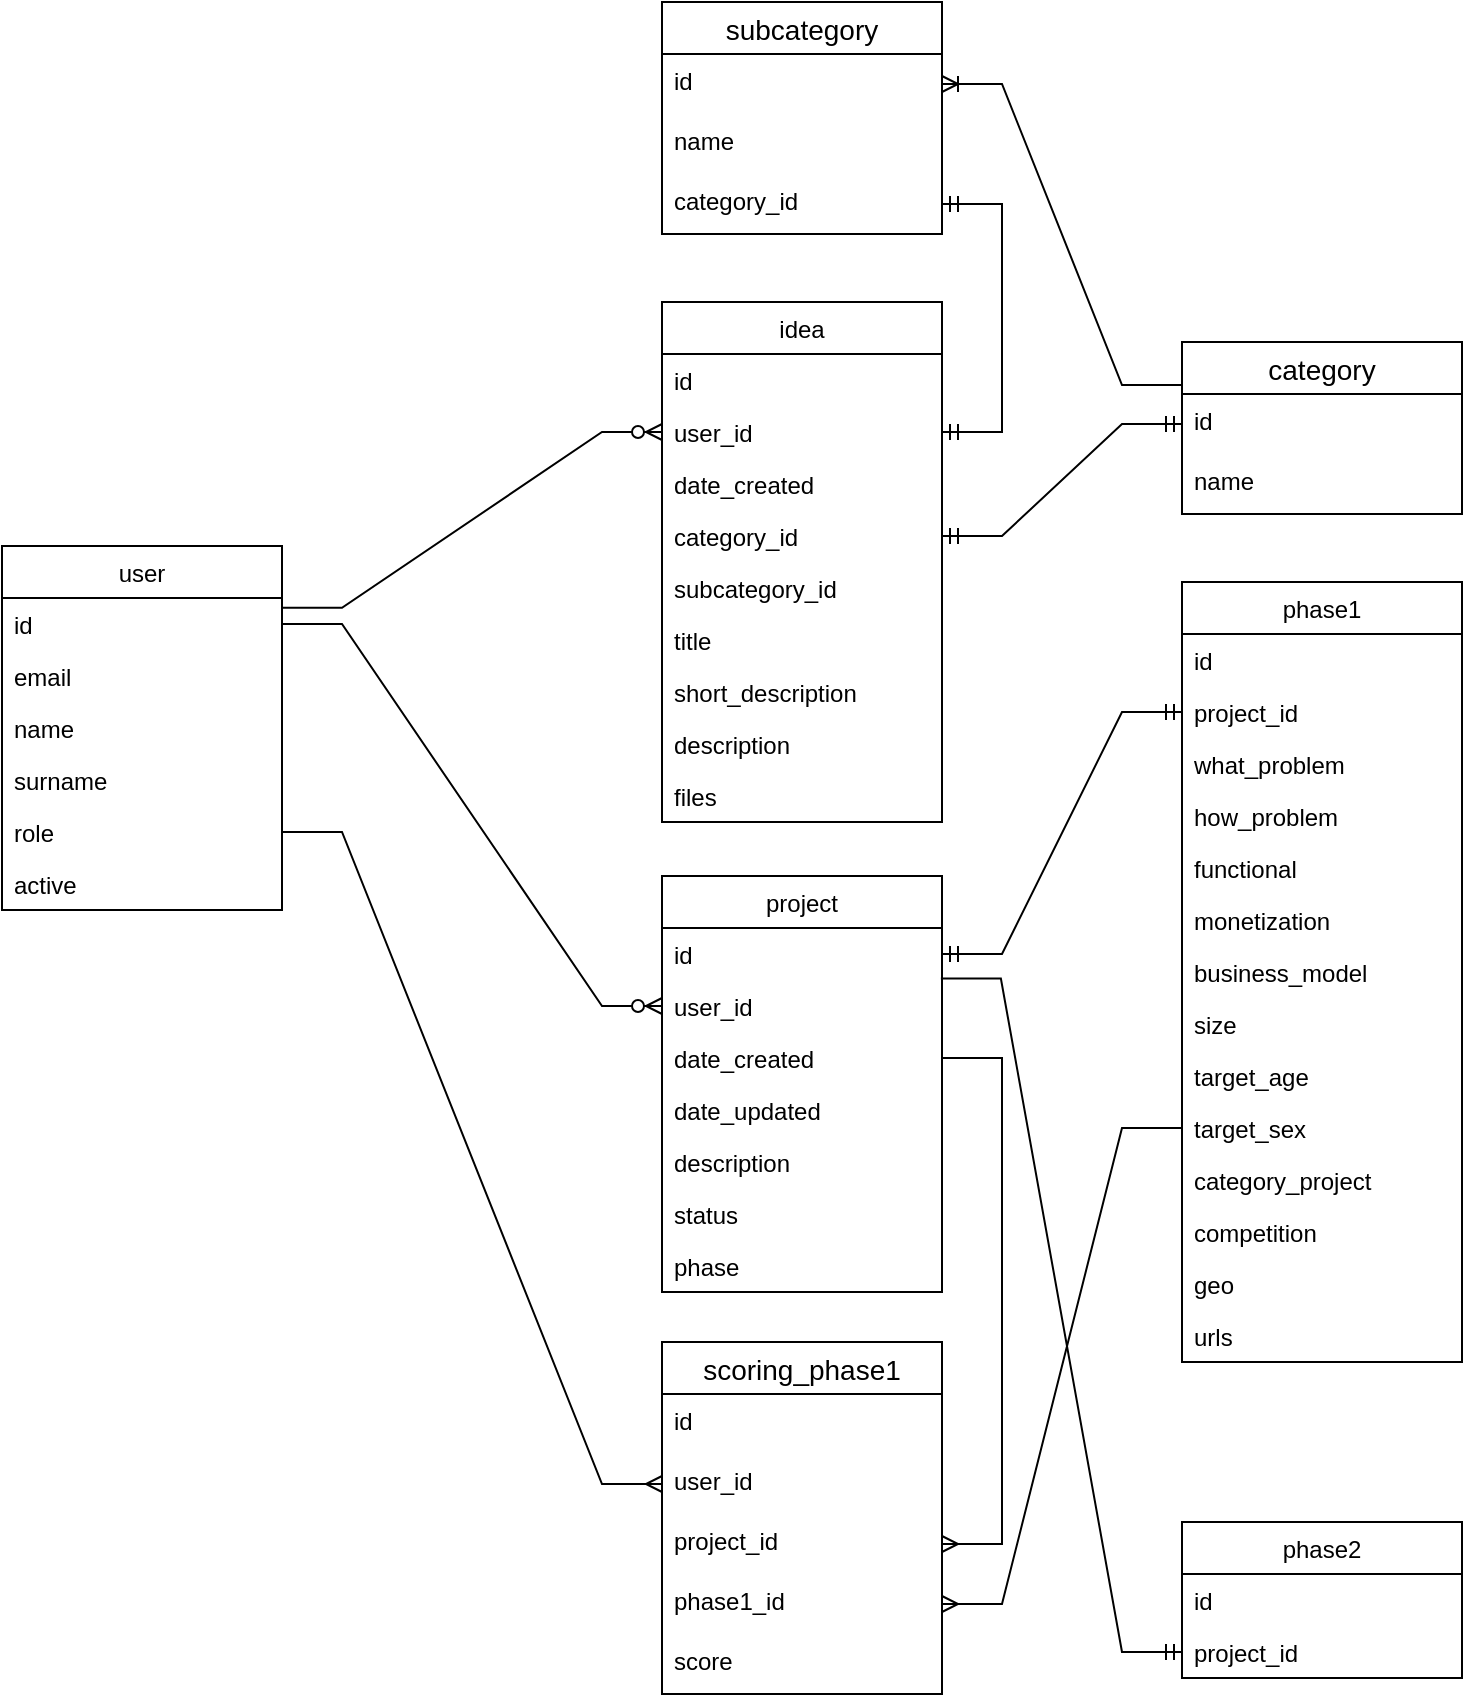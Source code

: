 <mxfile version="16.5.2" type="github">
  <diagram id="hWVYBPfHc0cNsVGmWsZn" name="Page-1">
    <mxGraphModel dx="860" dy="1727" grid="1" gridSize="10" guides="1" tooltips="1" connect="1" arrows="1" fold="1" page="1" pageScale="1" pageWidth="827" pageHeight="1169" math="0" shadow="0">
      <root>
        <mxCell id="0" />
        <mxCell id="1" parent="0" />
        <mxCell id="VwJRzFAZXsZiMkiJSRUb-1" value="user" style="swimlane;fontStyle=0;childLayout=stackLayout;horizontal=1;startSize=26;fillColor=none;horizontalStack=0;resizeParent=1;resizeParentMax=0;resizeLast=0;collapsible=1;marginBottom=0;" parent="1" vertex="1">
          <mxGeometry x="30" y="112" width="140" height="182" as="geometry" />
        </mxCell>
        <mxCell id="VwJRzFAZXsZiMkiJSRUb-2" value="id" style="text;strokeColor=none;fillColor=none;align=left;verticalAlign=top;spacingLeft=4;spacingRight=4;overflow=hidden;rotatable=0;points=[[0,0.5],[1,0.5]];portConstraint=eastwest;" parent="VwJRzFAZXsZiMkiJSRUb-1" vertex="1">
          <mxGeometry y="26" width="140" height="26" as="geometry" />
        </mxCell>
        <mxCell id="VwJRzFAZXsZiMkiJSRUb-3" value="email" style="text;strokeColor=none;fillColor=none;align=left;verticalAlign=top;spacingLeft=4;spacingRight=4;overflow=hidden;rotatable=0;points=[[0,0.5],[1,0.5]];portConstraint=eastwest;" parent="VwJRzFAZXsZiMkiJSRUb-1" vertex="1">
          <mxGeometry y="52" width="140" height="26" as="geometry" />
        </mxCell>
        <mxCell id="VwJRzFAZXsZiMkiJSRUb-4" value="name" style="text;strokeColor=none;fillColor=none;align=left;verticalAlign=top;spacingLeft=4;spacingRight=4;overflow=hidden;rotatable=0;points=[[0,0.5],[1,0.5]];portConstraint=eastwest;" parent="VwJRzFAZXsZiMkiJSRUb-1" vertex="1">
          <mxGeometry y="78" width="140" height="26" as="geometry" />
        </mxCell>
        <mxCell id="VwJRzFAZXsZiMkiJSRUb-5" value="surname" style="text;strokeColor=none;fillColor=none;align=left;verticalAlign=top;spacingLeft=4;spacingRight=4;overflow=hidden;rotatable=0;points=[[0,0.5],[1,0.5]];portConstraint=eastwest;" parent="VwJRzFAZXsZiMkiJSRUb-1" vertex="1">
          <mxGeometry y="104" width="140" height="26" as="geometry" />
        </mxCell>
        <mxCell id="VwJRzFAZXsZiMkiJSRUb-6" value="role" style="text;strokeColor=none;fillColor=none;align=left;verticalAlign=top;spacingLeft=4;spacingRight=4;overflow=hidden;rotatable=0;points=[[0,0.5],[1,0.5]];portConstraint=eastwest;" parent="VwJRzFAZXsZiMkiJSRUb-1" vertex="1">
          <mxGeometry y="130" width="140" height="26" as="geometry" />
        </mxCell>
        <mxCell id="VwJRzFAZXsZiMkiJSRUb-76" value="active" style="text;strokeColor=none;fillColor=none;align=left;verticalAlign=top;spacingLeft=4;spacingRight=4;overflow=hidden;rotatable=0;points=[[0,0.5],[1,0.5]];portConstraint=eastwest;" parent="VwJRzFAZXsZiMkiJSRUb-1" vertex="1">
          <mxGeometry y="156" width="140" height="26" as="geometry" />
        </mxCell>
        <mxCell id="VwJRzFAZXsZiMkiJSRUb-7" value="idea" style="swimlane;fontStyle=0;childLayout=stackLayout;horizontal=1;startSize=26;fillColor=none;horizontalStack=0;resizeParent=1;resizeParentMax=0;resizeLast=0;collapsible=1;marginBottom=0;" parent="1" vertex="1">
          <mxGeometry x="360" y="-10" width="140" height="260" as="geometry">
            <mxRectangle x="330" y="410" width="60" height="26" as="alternateBounds" />
          </mxGeometry>
        </mxCell>
        <mxCell id="VwJRzFAZXsZiMkiJSRUb-8" value="id" style="text;strokeColor=none;fillColor=none;align=left;verticalAlign=top;spacingLeft=4;spacingRight=4;overflow=hidden;rotatable=0;points=[[0,0.5],[1,0.5]];portConstraint=eastwest;" parent="VwJRzFAZXsZiMkiJSRUb-7" vertex="1">
          <mxGeometry y="26" width="140" height="26" as="geometry" />
        </mxCell>
        <mxCell id="VwJRzFAZXsZiMkiJSRUb-19" value="user_id" style="text;strokeColor=none;fillColor=none;align=left;verticalAlign=top;spacingLeft=4;spacingRight=4;overflow=hidden;rotatable=0;points=[[0,0.5],[1,0.5]];portConstraint=eastwest;" parent="VwJRzFAZXsZiMkiJSRUb-7" vertex="1">
          <mxGeometry y="52" width="140" height="26" as="geometry" />
        </mxCell>
        <mxCell id="VwJRzFAZXsZiMkiJSRUb-10" value="date_created" style="text;strokeColor=none;fillColor=none;align=left;verticalAlign=top;spacingLeft=4;spacingRight=4;overflow=hidden;rotatable=0;points=[[0,0.5],[1,0.5]];portConstraint=eastwest;" parent="VwJRzFAZXsZiMkiJSRUb-7" vertex="1">
          <mxGeometry y="78" width="140" height="26" as="geometry" />
        </mxCell>
        <mxCell id="VwJRzFAZXsZiMkiJSRUb-17" value="category_id" style="text;strokeColor=none;fillColor=none;align=left;verticalAlign=top;spacingLeft=4;spacingRight=4;overflow=hidden;rotatable=0;points=[[0,0.5],[1,0.5]];portConstraint=eastwest;" parent="VwJRzFAZXsZiMkiJSRUb-7" vertex="1">
          <mxGeometry y="104" width="140" height="26" as="geometry" />
        </mxCell>
        <mxCell id="VwJRzFAZXsZiMkiJSRUb-18" value="subcategory_id" style="text;strokeColor=none;fillColor=none;align=left;verticalAlign=top;spacingLeft=4;spacingRight=4;overflow=hidden;rotatable=0;points=[[0,0.5],[1,0.5]];portConstraint=eastwest;" parent="VwJRzFAZXsZiMkiJSRUb-7" vertex="1">
          <mxGeometry y="130" width="140" height="26" as="geometry" />
        </mxCell>
        <mxCell id="VwJRzFAZXsZiMkiJSRUb-9" value="title" style="text;strokeColor=none;fillColor=none;align=left;verticalAlign=top;spacingLeft=4;spacingRight=4;overflow=hidden;rotatable=0;points=[[0,0.5],[1,0.5]];portConstraint=eastwest;" parent="VwJRzFAZXsZiMkiJSRUb-7" vertex="1">
          <mxGeometry y="156" width="140" height="26" as="geometry" />
        </mxCell>
        <mxCell id="VwJRzFAZXsZiMkiJSRUb-26" value="short_description" style="text;strokeColor=none;fillColor=none;align=left;verticalAlign=top;spacingLeft=4;spacingRight=4;overflow=hidden;rotatable=0;points=[[0,0.5],[1,0.5]];portConstraint=eastwest;" parent="VwJRzFAZXsZiMkiJSRUb-7" vertex="1">
          <mxGeometry y="182" width="140" height="26" as="geometry" />
        </mxCell>
        <mxCell id="VwJRzFAZXsZiMkiJSRUb-20" value="description" style="text;strokeColor=none;fillColor=none;align=left;verticalAlign=top;spacingLeft=4;spacingRight=4;overflow=hidden;rotatable=0;points=[[0,0.5],[1,0.5]];portConstraint=eastwest;" parent="VwJRzFAZXsZiMkiJSRUb-7" vertex="1">
          <mxGeometry y="208" width="140" height="26" as="geometry" />
        </mxCell>
        <mxCell id="VwJRzFAZXsZiMkiJSRUb-21" value="files" style="text;strokeColor=none;fillColor=none;align=left;verticalAlign=top;spacingLeft=4;spacingRight=4;overflow=hidden;rotatable=0;points=[[0,0.5],[1,0.5]];portConstraint=eastwest;" parent="VwJRzFAZXsZiMkiJSRUb-7" vertex="1">
          <mxGeometry y="234" width="140" height="26" as="geometry" />
        </mxCell>
        <mxCell id="VwJRzFAZXsZiMkiJSRUb-11" value="project" style="swimlane;fontStyle=0;childLayout=stackLayout;horizontal=1;startSize=26;fillColor=none;horizontalStack=0;resizeParent=1;resizeParentMax=0;resizeLast=0;collapsible=1;marginBottom=0;" parent="1" vertex="1">
          <mxGeometry x="360" y="277" width="140" height="208" as="geometry">
            <mxRectangle x="310" y="138" width="70" height="26" as="alternateBounds" />
          </mxGeometry>
        </mxCell>
        <mxCell id="VwJRzFAZXsZiMkiJSRUb-12" value="id" style="text;strokeColor=none;fillColor=none;align=left;verticalAlign=top;spacingLeft=4;spacingRight=4;overflow=hidden;rotatable=0;points=[[0,0.5],[1,0.5]];portConstraint=eastwest;" parent="VwJRzFAZXsZiMkiJSRUb-11" vertex="1">
          <mxGeometry y="26" width="140" height="26" as="geometry" />
        </mxCell>
        <mxCell id="VwJRzFAZXsZiMkiJSRUb-13" value="user_id" style="text;strokeColor=none;fillColor=none;align=left;verticalAlign=top;spacingLeft=4;spacingRight=4;overflow=hidden;rotatable=0;points=[[0,0.5],[1,0.5]];portConstraint=eastwest;" parent="VwJRzFAZXsZiMkiJSRUb-11" vertex="1">
          <mxGeometry y="52" width="140" height="26" as="geometry" />
        </mxCell>
        <mxCell id="VwJRzFAZXsZiMkiJSRUb-14" value="date_created" style="text;strokeColor=none;fillColor=none;align=left;verticalAlign=top;spacingLeft=4;spacingRight=4;overflow=hidden;rotatable=0;points=[[0,0.5],[1,0.5]];portConstraint=eastwest;" parent="VwJRzFAZXsZiMkiJSRUb-11" vertex="1">
          <mxGeometry y="78" width="140" height="26" as="geometry" />
        </mxCell>
        <mxCell id="VwJRzFAZXsZiMkiJSRUb-29" value="date_updated" style="text;strokeColor=none;fillColor=none;align=left;verticalAlign=top;spacingLeft=4;spacingRight=4;overflow=hidden;rotatable=0;points=[[0,0.5],[1,0.5]];portConstraint=eastwest;" parent="VwJRzFAZXsZiMkiJSRUb-11" vertex="1">
          <mxGeometry y="104" width="140" height="26" as="geometry" />
        </mxCell>
        <mxCell id="VwJRzFAZXsZiMkiJSRUb-30" value="description" style="text;strokeColor=none;fillColor=none;align=left;verticalAlign=top;spacingLeft=4;spacingRight=4;overflow=hidden;rotatable=0;points=[[0,0.5],[1,0.5]];portConstraint=eastwest;" parent="VwJRzFAZXsZiMkiJSRUb-11" vertex="1">
          <mxGeometry y="130" width="140" height="26" as="geometry" />
        </mxCell>
        <mxCell id="VwJRzFAZXsZiMkiJSRUb-28" value="status" style="text;strokeColor=none;fillColor=none;align=left;verticalAlign=top;spacingLeft=4;spacingRight=4;overflow=hidden;rotatable=0;points=[[0,0.5],[1,0.5]];portConstraint=eastwest;" parent="VwJRzFAZXsZiMkiJSRUb-11" vertex="1">
          <mxGeometry y="156" width="140" height="26" as="geometry" />
        </mxCell>
        <mxCell id="VwJRzFAZXsZiMkiJSRUb-48" value="phase" style="text;strokeColor=none;fillColor=none;align=left;verticalAlign=top;spacingLeft=4;spacingRight=4;overflow=hidden;rotatable=0;points=[[0,0.5],[1,0.5]];portConstraint=eastwest;" parent="VwJRzFAZXsZiMkiJSRUb-11" vertex="1">
          <mxGeometry y="182" width="140" height="26" as="geometry" />
        </mxCell>
        <mxCell id="VwJRzFAZXsZiMkiJSRUb-36" value="phase1" style="swimlane;fontStyle=0;childLayout=stackLayout;horizontal=1;startSize=26;fillColor=none;horizontalStack=0;resizeParent=1;resizeParentMax=0;resizeLast=0;collapsible=1;marginBottom=0;" parent="1" vertex="1">
          <mxGeometry x="620" y="130" width="140" height="390" as="geometry">
            <mxRectangle x="540" y="130" width="70" height="26" as="alternateBounds" />
          </mxGeometry>
        </mxCell>
        <mxCell id="VwJRzFAZXsZiMkiJSRUb-37" value="id" style="text;strokeColor=none;fillColor=none;align=left;verticalAlign=top;spacingLeft=4;spacingRight=4;overflow=hidden;rotatable=0;points=[[0,0.5],[1,0.5]];portConstraint=eastwest;" parent="VwJRzFAZXsZiMkiJSRUb-36" vertex="1">
          <mxGeometry y="26" width="140" height="26" as="geometry" />
        </mxCell>
        <mxCell id="VwJRzFAZXsZiMkiJSRUb-38" value="project_id" style="text;strokeColor=none;fillColor=none;align=left;verticalAlign=top;spacingLeft=4;spacingRight=4;overflow=hidden;rotatable=0;points=[[0,0.5],[1,0.5]];portConstraint=eastwest;" parent="VwJRzFAZXsZiMkiJSRUb-36" vertex="1">
          <mxGeometry y="52" width="140" height="26" as="geometry" />
        </mxCell>
        <mxCell id="VwJRzFAZXsZiMkiJSRUb-31" value="what_problem" style="text;strokeColor=none;fillColor=none;align=left;verticalAlign=top;spacingLeft=4;spacingRight=4;overflow=hidden;rotatable=0;points=[[0,0.5],[1,0.5]];portConstraint=eastwest;" parent="VwJRzFAZXsZiMkiJSRUb-36" vertex="1">
          <mxGeometry y="78" width="140" height="26" as="geometry" />
        </mxCell>
        <mxCell id="VwJRzFAZXsZiMkiJSRUb-32" value="how_problem" style="text;strokeColor=none;fillColor=none;align=left;verticalAlign=top;spacingLeft=4;spacingRight=4;overflow=hidden;rotatable=0;points=[[0,0.5],[1,0.5]];portConstraint=eastwest;" parent="VwJRzFAZXsZiMkiJSRUb-36" vertex="1">
          <mxGeometry y="104" width="140" height="26" as="geometry" />
        </mxCell>
        <mxCell id="VwJRzFAZXsZiMkiJSRUb-33" value="functional" style="text;strokeColor=none;fillColor=none;align=left;verticalAlign=top;spacingLeft=4;spacingRight=4;overflow=hidden;rotatable=0;points=[[0,0.5],[1,0.5]];portConstraint=eastwest;" parent="VwJRzFAZXsZiMkiJSRUb-36" vertex="1">
          <mxGeometry y="130" width="140" height="26" as="geometry" />
        </mxCell>
        <mxCell id="VwJRzFAZXsZiMkiJSRUb-35" value="monetization" style="text;strokeColor=none;fillColor=none;align=left;verticalAlign=top;spacingLeft=4;spacingRight=4;overflow=hidden;rotatable=0;points=[[0,0.5],[1,0.5]];portConstraint=eastwest;" parent="VwJRzFAZXsZiMkiJSRUb-36" vertex="1">
          <mxGeometry y="156" width="140" height="26" as="geometry" />
        </mxCell>
        <mxCell id="VwJRzFAZXsZiMkiJSRUb-34" value="business_model" style="text;strokeColor=none;fillColor=none;align=left;verticalAlign=top;spacingLeft=4;spacingRight=4;overflow=hidden;rotatable=0;points=[[0,0.5],[1,0.5]];portConstraint=eastwest;" parent="VwJRzFAZXsZiMkiJSRUb-36" vertex="1">
          <mxGeometry y="182" width="140" height="26" as="geometry" />
        </mxCell>
        <mxCell id="VwJRzFAZXsZiMkiJSRUb-40" value="size" style="text;strokeColor=none;fillColor=none;align=left;verticalAlign=top;spacingLeft=4;spacingRight=4;overflow=hidden;rotatable=0;points=[[0,0.5],[1,0.5]];portConstraint=eastwest;" parent="VwJRzFAZXsZiMkiJSRUb-36" vertex="1">
          <mxGeometry y="208" width="140" height="26" as="geometry" />
        </mxCell>
        <mxCell id="VwJRzFAZXsZiMkiJSRUb-41" value="target_age" style="text;strokeColor=none;fillColor=none;align=left;verticalAlign=top;spacingLeft=4;spacingRight=4;overflow=hidden;rotatable=0;points=[[0,0.5],[1,0.5]];portConstraint=eastwest;" parent="VwJRzFAZXsZiMkiJSRUb-36" vertex="1">
          <mxGeometry y="234" width="140" height="26" as="geometry" />
        </mxCell>
        <mxCell id="VwJRzFAZXsZiMkiJSRUb-42" value="target_sex" style="text;strokeColor=none;fillColor=none;align=left;verticalAlign=top;spacingLeft=4;spacingRight=4;overflow=hidden;rotatable=0;points=[[0,0.5],[1,0.5]];portConstraint=eastwest;" parent="VwJRzFAZXsZiMkiJSRUb-36" vertex="1">
          <mxGeometry y="260" width="140" height="26" as="geometry" />
        </mxCell>
        <mxCell id="VwJRzFAZXsZiMkiJSRUb-44" value="category_project" style="text;strokeColor=none;fillColor=none;align=left;verticalAlign=top;spacingLeft=4;spacingRight=4;overflow=hidden;rotatable=0;points=[[0,0.5],[1,0.5]];portConstraint=eastwest;" parent="VwJRzFAZXsZiMkiJSRUb-36" vertex="1">
          <mxGeometry y="286" width="140" height="26" as="geometry" />
        </mxCell>
        <mxCell id="VwJRzFAZXsZiMkiJSRUb-45" value="competition" style="text;strokeColor=none;fillColor=none;align=left;verticalAlign=top;spacingLeft=4;spacingRight=4;overflow=hidden;rotatable=0;points=[[0,0.5],[1,0.5]];portConstraint=eastwest;" parent="VwJRzFAZXsZiMkiJSRUb-36" vertex="1">
          <mxGeometry y="312" width="140" height="26" as="geometry" />
        </mxCell>
        <mxCell id="VwJRzFAZXsZiMkiJSRUb-46" value="geo" style="text;strokeColor=none;fillColor=none;align=left;verticalAlign=top;spacingLeft=4;spacingRight=4;overflow=hidden;rotatable=0;points=[[0,0.5],[1,0.5]];portConstraint=eastwest;" parent="VwJRzFAZXsZiMkiJSRUb-36" vertex="1">
          <mxGeometry y="338" width="140" height="26" as="geometry" />
        </mxCell>
        <mxCell id="VwJRzFAZXsZiMkiJSRUb-47" value="urls" style="text;strokeColor=none;fillColor=none;align=left;verticalAlign=top;spacingLeft=4;spacingRight=4;overflow=hidden;rotatable=0;points=[[0,0.5],[1,0.5]];portConstraint=eastwest;" parent="VwJRzFAZXsZiMkiJSRUb-36" vertex="1">
          <mxGeometry y="364" width="140" height="26" as="geometry" />
        </mxCell>
        <mxCell id="VwJRzFAZXsZiMkiJSRUb-51" value="" style="edgeStyle=entityRelationEdgeStyle;fontSize=12;html=1;endArrow=ERzeroToMany;endFill=1;rounded=0;entryX=0;entryY=0.5;entryDx=0;entryDy=0;exitX=1;exitY=0.5;exitDx=0;exitDy=0;" parent="1" source="VwJRzFAZXsZiMkiJSRUb-2" target="VwJRzFAZXsZiMkiJSRUb-13" edge="1">
          <mxGeometry width="100" height="100" relative="1" as="geometry">
            <mxPoint x="180" y="148.182" as="sourcePoint" />
            <mxPoint x="160" y="260" as="targetPoint" />
          </mxGeometry>
        </mxCell>
        <mxCell id="VwJRzFAZXsZiMkiJSRUb-52" value="" style="edgeStyle=entityRelationEdgeStyle;fontSize=12;html=1;endArrow=ERzeroToMany;endFill=1;rounded=0;exitX=1;exitY=0.189;exitDx=0;exitDy=0;exitPerimeter=0;entryX=0;entryY=0.5;entryDx=0;entryDy=0;" parent="1" source="VwJRzFAZXsZiMkiJSRUb-2" target="VwJRzFAZXsZiMkiJSRUb-19" edge="1">
          <mxGeometry width="100" height="100" relative="1" as="geometry">
            <mxPoint x="170" y="170" as="sourcePoint" />
            <mxPoint x="270" y="70" as="targetPoint" />
          </mxGeometry>
        </mxCell>
        <mxCell id="VwJRzFAZXsZiMkiJSRUb-54" value="" style="edgeStyle=entityRelationEdgeStyle;fontSize=12;html=1;endArrow=ERmandOne;startArrow=ERmandOne;rounded=0;exitX=1;exitY=0.5;exitDx=0;exitDy=0;entryX=0;entryY=0.5;entryDx=0;entryDy=0;" parent="1" source="VwJRzFAZXsZiMkiJSRUb-12" target="VwJRzFAZXsZiMkiJSRUb-38" edge="1">
          <mxGeometry width="100" height="100" relative="1" as="geometry">
            <mxPoint x="430" y="450" as="sourcePoint" />
            <mxPoint x="530" y="350" as="targetPoint" />
          </mxGeometry>
        </mxCell>
        <mxCell id="VwJRzFAZXsZiMkiJSRUb-55" value="phase2" style="swimlane;fontStyle=0;childLayout=stackLayout;horizontal=1;startSize=26;fillColor=none;horizontalStack=0;resizeParent=1;resizeParentMax=0;resizeLast=0;collapsible=1;marginBottom=0;" parent="1" vertex="1">
          <mxGeometry x="620" y="600" width="140" height="78" as="geometry">
            <mxRectangle x="450" y="450" width="70" height="26" as="alternateBounds" />
          </mxGeometry>
        </mxCell>
        <mxCell id="VwJRzFAZXsZiMkiJSRUb-56" value="id" style="text;strokeColor=none;fillColor=none;align=left;verticalAlign=top;spacingLeft=4;spacingRight=4;overflow=hidden;rotatable=0;points=[[0,0.5],[1,0.5]];portConstraint=eastwest;" parent="VwJRzFAZXsZiMkiJSRUb-55" vertex="1">
          <mxGeometry y="26" width="140" height="26" as="geometry" />
        </mxCell>
        <mxCell id="VwJRzFAZXsZiMkiJSRUb-57" value="project_id" style="text;strokeColor=none;fillColor=none;align=left;verticalAlign=top;spacingLeft=4;spacingRight=4;overflow=hidden;rotatable=0;points=[[0,0.5],[1,0.5]];portConstraint=eastwest;" parent="VwJRzFAZXsZiMkiJSRUb-55" vertex="1">
          <mxGeometry y="52" width="140" height="26" as="geometry" />
        </mxCell>
        <mxCell id="VwJRzFAZXsZiMkiJSRUb-77" value="" style="edgeStyle=entityRelationEdgeStyle;fontSize=12;html=1;endArrow=ERmandOne;rounded=0;exitX=0.996;exitY=-0.029;exitDx=0;exitDy=0;exitPerimeter=0;entryX=0;entryY=0.5;entryDx=0;entryDy=0;" parent="1" source="VwJRzFAZXsZiMkiJSRUb-13" target="VwJRzFAZXsZiMkiJSRUb-57" edge="1">
          <mxGeometry width="100" height="100" relative="1" as="geometry">
            <mxPoint x="270" y="750" as="sourcePoint" />
            <mxPoint x="370" y="650" as="targetPoint" />
          </mxGeometry>
        </mxCell>
        <mxCell id="VwJRzFAZXsZiMkiJSRUb-78" value="category" style="swimlane;fontStyle=0;childLayout=stackLayout;horizontal=1;startSize=26;horizontalStack=0;resizeParent=1;resizeParentMax=0;resizeLast=0;collapsible=1;marginBottom=0;align=center;fontSize=14;" parent="1" vertex="1">
          <mxGeometry x="620" y="10" width="140" height="86" as="geometry" />
        </mxCell>
        <mxCell id="VwJRzFAZXsZiMkiJSRUb-79" value="id" style="text;strokeColor=none;fillColor=none;spacingLeft=4;spacingRight=4;overflow=hidden;rotatable=0;points=[[0,0.5],[1,0.5]];portConstraint=eastwest;fontSize=12;" parent="VwJRzFAZXsZiMkiJSRUb-78" vertex="1">
          <mxGeometry y="26" width="140" height="30" as="geometry" />
        </mxCell>
        <mxCell id="VwJRzFAZXsZiMkiJSRUb-80" value="name" style="text;strokeColor=none;fillColor=none;spacingLeft=4;spacingRight=4;overflow=hidden;rotatable=0;points=[[0,0.5],[1,0.5]];portConstraint=eastwest;fontSize=12;" parent="VwJRzFAZXsZiMkiJSRUb-78" vertex="1">
          <mxGeometry y="56" width="140" height="30" as="geometry" />
        </mxCell>
        <mxCell id="VwJRzFAZXsZiMkiJSRUb-82" value="subcategory" style="swimlane;fontStyle=0;childLayout=stackLayout;horizontal=1;startSize=26;horizontalStack=0;resizeParent=1;resizeParentMax=0;resizeLast=0;collapsible=1;marginBottom=0;align=center;fontSize=14;" parent="1" vertex="1">
          <mxGeometry x="360" y="-160" width="140" height="116" as="geometry" />
        </mxCell>
        <mxCell id="VwJRzFAZXsZiMkiJSRUb-83" value="id" style="text;strokeColor=none;fillColor=none;spacingLeft=4;spacingRight=4;overflow=hidden;rotatable=0;points=[[0,0.5],[1,0.5]];portConstraint=eastwest;fontSize=12;" parent="VwJRzFAZXsZiMkiJSRUb-82" vertex="1">
          <mxGeometry y="26" width="140" height="30" as="geometry" />
        </mxCell>
        <mxCell id="VwJRzFAZXsZiMkiJSRUb-84" value="name" style="text;strokeColor=none;fillColor=none;spacingLeft=4;spacingRight=4;overflow=hidden;rotatable=0;points=[[0,0.5],[1,0.5]];portConstraint=eastwest;fontSize=12;" parent="VwJRzFAZXsZiMkiJSRUb-82" vertex="1">
          <mxGeometry y="56" width="140" height="30" as="geometry" />
        </mxCell>
        <mxCell id="VwJRzFAZXsZiMkiJSRUb-85" value="category_id" style="text;strokeColor=none;fillColor=none;spacingLeft=4;spacingRight=4;overflow=hidden;rotatable=0;points=[[0,0.5],[1,0.5]];portConstraint=eastwest;fontSize=12;" parent="VwJRzFAZXsZiMkiJSRUb-82" vertex="1">
          <mxGeometry y="86" width="140" height="30" as="geometry" />
        </mxCell>
        <mxCell id="VwJRzFAZXsZiMkiJSRUb-87" value="" style="edgeStyle=entityRelationEdgeStyle;fontSize=12;html=1;endArrow=ERmandOne;startArrow=ERmandOne;rounded=0;entryX=0;entryY=0.5;entryDx=0;entryDy=0;exitX=1;exitY=0.5;exitDx=0;exitDy=0;" parent="1" target="VwJRzFAZXsZiMkiJSRUb-79" edge="1" source="VwJRzFAZXsZiMkiJSRUb-17">
          <mxGeometry width="100" height="100" relative="1" as="geometry">
            <mxPoint x="420" y="250" as="sourcePoint" />
            <mxPoint x="440" y="-110" as="targetPoint" />
          </mxGeometry>
        </mxCell>
        <mxCell id="VwJRzFAZXsZiMkiJSRUb-88" value="" style="edgeStyle=entityRelationEdgeStyle;fontSize=12;html=1;endArrow=ERmandOne;startArrow=ERmandOne;rounded=0;exitX=1;exitY=0.5;exitDx=0;exitDy=0;entryX=1;entryY=0.5;entryDx=0;entryDy=0;" parent="1" source="VwJRzFAZXsZiMkiJSRUb-19" target="VwJRzFAZXsZiMkiJSRUb-85" edge="1">
          <mxGeometry width="100" height="100" relative="1" as="geometry">
            <mxPoint x="430" y="290" as="sourcePoint" />
            <mxPoint x="530" y="190" as="targetPoint" />
          </mxGeometry>
        </mxCell>
        <mxCell id="VwJRzFAZXsZiMkiJSRUb-89" value="" style="edgeStyle=entityRelationEdgeStyle;fontSize=12;html=1;endArrow=ERoneToMany;rounded=0;exitX=0;exitY=0.25;exitDx=0;exitDy=0;entryX=1;entryY=0.5;entryDx=0;entryDy=0;" parent="1" source="VwJRzFAZXsZiMkiJSRUb-78" target="VwJRzFAZXsZiMkiJSRUb-83" edge="1">
          <mxGeometry width="100" height="100" relative="1" as="geometry">
            <mxPoint x="570" y="-30" as="sourcePoint" />
            <mxPoint x="670" y="-130" as="targetPoint" />
          </mxGeometry>
        </mxCell>
        <mxCell id="VwJRzFAZXsZiMkiJSRUb-98" value="scoring_phase1" style="swimlane;fontStyle=0;childLayout=stackLayout;horizontal=1;startSize=26;horizontalStack=0;resizeParent=1;resizeParentMax=0;resizeLast=0;collapsible=1;marginBottom=0;align=center;fontSize=14;" parent="1" vertex="1">
          <mxGeometry x="360" y="510" width="140" height="176" as="geometry" />
        </mxCell>
        <mxCell id="VwJRzFAZXsZiMkiJSRUb-99" value="id" style="text;strokeColor=none;fillColor=none;spacingLeft=4;spacingRight=4;overflow=hidden;rotatable=0;points=[[0,0.5],[1,0.5]];portConstraint=eastwest;fontSize=12;" parent="VwJRzFAZXsZiMkiJSRUb-98" vertex="1">
          <mxGeometry y="26" width="140" height="30" as="geometry" />
        </mxCell>
        <mxCell id="VwJRzFAZXsZiMkiJSRUb-100" value="user_id" style="text;strokeColor=none;fillColor=none;spacingLeft=4;spacingRight=4;overflow=hidden;rotatable=0;points=[[0,0.5],[1,0.5]];portConstraint=eastwest;fontSize=12;" parent="VwJRzFAZXsZiMkiJSRUb-98" vertex="1">
          <mxGeometry y="56" width="140" height="30" as="geometry" />
        </mxCell>
        <mxCell id="EXWoEiJFqFKQGypmPhs8-5" value="project_id" style="text;strokeColor=none;fillColor=none;spacingLeft=4;spacingRight=4;overflow=hidden;rotatable=0;points=[[0,0.5],[1,0.5]];portConstraint=eastwest;fontSize=12;" vertex="1" parent="VwJRzFAZXsZiMkiJSRUb-98">
          <mxGeometry y="86" width="140" height="30" as="geometry" />
        </mxCell>
        <mxCell id="EXWoEiJFqFKQGypmPhs8-3" value="phase1_id" style="text;strokeColor=none;fillColor=none;spacingLeft=4;spacingRight=4;overflow=hidden;rotatable=0;points=[[0,0.5],[1,0.5]];portConstraint=eastwest;fontSize=12;" vertex="1" parent="VwJRzFAZXsZiMkiJSRUb-98">
          <mxGeometry y="116" width="140" height="30" as="geometry" />
        </mxCell>
        <mxCell id="VwJRzFAZXsZiMkiJSRUb-101" value="score" style="text;strokeColor=none;fillColor=none;spacingLeft=4;spacingRight=4;overflow=hidden;rotatable=0;points=[[0,0.5],[1,0.5]];portConstraint=eastwest;fontSize=12;" parent="VwJRzFAZXsZiMkiJSRUb-98" vertex="1">
          <mxGeometry y="146" width="140" height="30" as="geometry" />
        </mxCell>
        <mxCell id="EXWoEiJFqFKQGypmPhs8-2" value="" style="edgeStyle=entityRelationEdgeStyle;fontSize=12;html=1;endArrow=ERmany;rounded=0;entryX=1;entryY=0.5;entryDx=0;entryDy=0;" edge="1" parent="1" source="VwJRzFAZXsZiMkiJSRUb-42" target="EXWoEiJFqFKQGypmPhs8-3">
          <mxGeometry width="100" height="100" relative="1" as="geometry">
            <mxPoint x="50" y="540" as="sourcePoint" />
            <mxPoint x="320" y="630" as="targetPoint" />
          </mxGeometry>
        </mxCell>
        <mxCell id="EXWoEiJFqFKQGypmPhs8-4" value="" style="edgeStyle=entityRelationEdgeStyle;fontSize=12;html=1;endArrow=ERmany;rounded=0;exitX=1;exitY=0.5;exitDx=0;exitDy=0;" edge="1" parent="1" source="VwJRzFAZXsZiMkiJSRUb-6" target="VwJRzFAZXsZiMkiJSRUb-100">
          <mxGeometry width="100" height="100" relative="1" as="geometry">
            <mxPoint x="210" y="410" as="sourcePoint" />
            <mxPoint x="210" y="637" as="targetPoint" />
          </mxGeometry>
        </mxCell>
        <mxCell id="EXWoEiJFqFKQGypmPhs8-6" value="" style="edgeStyle=entityRelationEdgeStyle;fontSize=12;html=1;endArrow=ERmany;rounded=0;entryX=1;entryY=0.5;entryDx=0;entryDy=0;" edge="1" parent="1" source="VwJRzFAZXsZiMkiJSRUb-14" target="EXWoEiJFqFKQGypmPhs8-5">
          <mxGeometry width="100" height="100" relative="1" as="geometry">
            <mxPoint x="210" y="510" as="sourcePoint" />
            <mxPoint x="310" y="410" as="targetPoint" />
          </mxGeometry>
        </mxCell>
      </root>
    </mxGraphModel>
  </diagram>
</mxfile>
